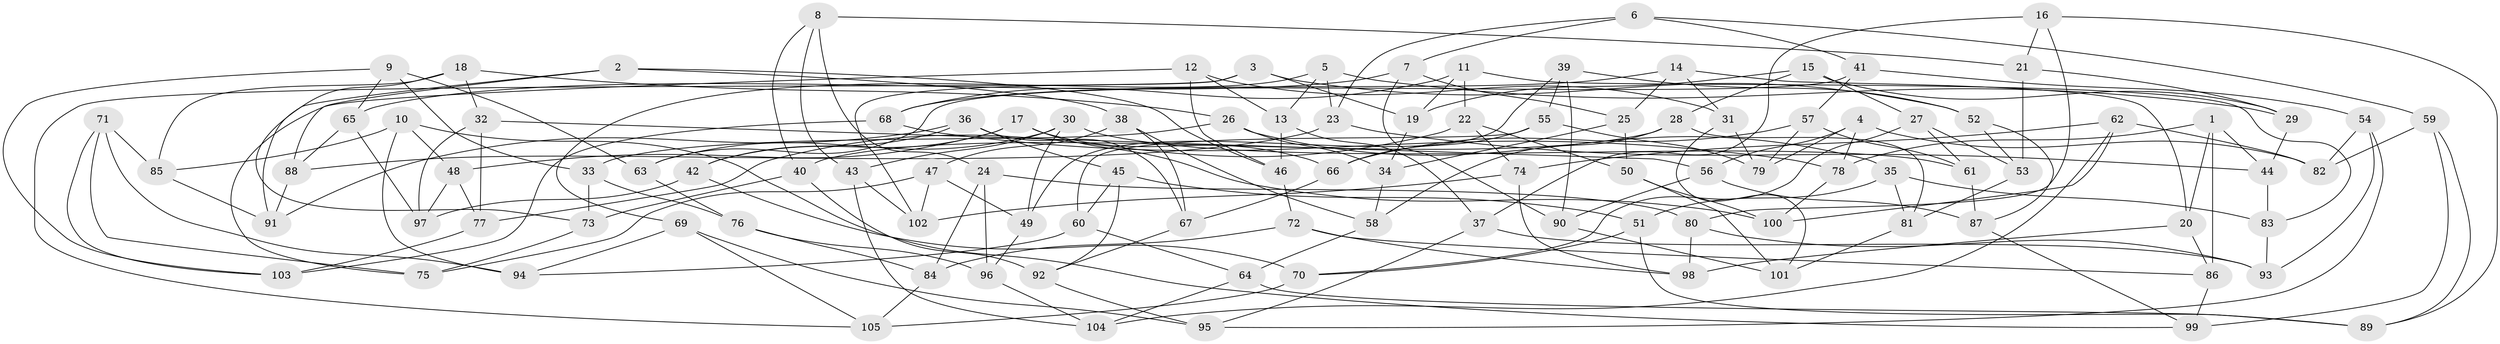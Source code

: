 // coarse degree distribution, {4: 0.463768115942029, 5: 0.07246376811594203, 6: 0.4492753623188406, 3: 0.014492753623188406}
// Generated by graph-tools (version 1.1) at 2025/24/03/03/25 07:24:22]
// undirected, 105 vertices, 210 edges
graph export_dot {
graph [start="1"]
  node [color=gray90,style=filled];
  1;
  2;
  3;
  4;
  5;
  6;
  7;
  8;
  9;
  10;
  11;
  12;
  13;
  14;
  15;
  16;
  17;
  18;
  19;
  20;
  21;
  22;
  23;
  24;
  25;
  26;
  27;
  28;
  29;
  30;
  31;
  32;
  33;
  34;
  35;
  36;
  37;
  38;
  39;
  40;
  41;
  42;
  43;
  44;
  45;
  46;
  47;
  48;
  49;
  50;
  51;
  52;
  53;
  54;
  55;
  56;
  57;
  58;
  59;
  60;
  61;
  62;
  63;
  64;
  65;
  66;
  67;
  68;
  69;
  70;
  71;
  72;
  73;
  74;
  75;
  76;
  77;
  78;
  79;
  80;
  81;
  82;
  83;
  84;
  85;
  86;
  87;
  88;
  89;
  90;
  91;
  92;
  93;
  94;
  95;
  96;
  97;
  98;
  99;
  100;
  101;
  102;
  103;
  104;
  105;
  1 -- 20;
  1 -- 78;
  1 -- 86;
  1 -- 44;
  2 -- 38;
  2 -- 46;
  2 -- 88;
  2 -- 91;
  3 -- 105;
  3 -- 52;
  3 -- 102;
  3 -- 19;
  4 -- 56;
  4 -- 78;
  4 -- 79;
  4 -- 82;
  5 -- 13;
  5 -- 69;
  5 -- 29;
  5 -- 23;
  6 -- 7;
  6 -- 41;
  6 -- 59;
  6 -- 23;
  7 -- 65;
  7 -- 25;
  7 -- 90;
  8 -- 40;
  8 -- 43;
  8 -- 21;
  8 -- 24;
  9 -- 63;
  9 -- 103;
  9 -- 33;
  9 -- 65;
  10 -- 99;
  10 -- 48;
  10 -- 85;
  10 -- 94;
  11 -- 19;
  11 -- 22;
  11 -- 68;
  11 -- 83;
  12 -- 75;
  12 -- 31;
  12 -- 46;
  12 -- 13;
  13 -- 46;
  13 -- 37;
  14 -- 31;
  14 -- 68;
  14 -- 25;
  14 -- 20;
  15 -- 28;
  15 -- 29;
  15 -- 19;
  15 -- 27;
  16 -- 80;
  16 -- 21;
  16 -- 37;
  16 -- 89;
  17 -- 66;
  17 -- 48;
  17 -- 42;
  17 -- 100;
  18 -- 26;
  18 -- 32;
  18 -- 85;
  18 -- 73;
  19 -- 34;
  20 -- 98;
  20 -- 86;
  21 -- 53;
  21 -- 29;
  22 -- 74;
  22 -- 77;
  22 -- 50;
  23 -- 88;
  23 -- 44;
  24 -- 96;
  24 -- 80;
  24 -- 84;
  25 -- 50;
  25 -- 34;
  26 -- 33;
  26 -- 35;
  26 -- 34;
  27 -- 53;
  27 -- 61;
  27 -- 70;
  28 -- 58;
  28 -- 40;
  28 -- 81;
  29 -- 44;
  30 -- 61;
  30 -- 43;
  30 -- 49;
  30 -- 63;
  31 -- 101;
  31 -- 79;
  32 -- 77;
  32 -- 56;
  32 -- 97;
  33 -- 76;
  33 -- 73;
  34 -- 58;
  35 -- 51;
  35 -- 83;
  35 -- 81;
  36 -- 45;
  36 -- 91;
  36 -- 42;
  36 -- 67;
  37 -- 93;
  37 -- 95;
  38 -- 67;
  38 -- 47;
  38 -- 58;
  39 -- 52;
  39 -- 55;
  39 -- 49;
  39 -- 90;
  40 -- 73;
  40 -- 92;
  41 -- 57;
  41 -- 54;
  41 -- 63;
  42 -- 70;
  42 -- 97;
  43 -- 102;
  43 -- 104;
  44 -- 83;
  45 -- 51;
  45 -- 92;
  45 -- 60;
  46 -- 72;
  47 -- 75;
  47 -- 102;
  47 -- 49;
  48 -- 77;
  48 -- 97;
  49 -- 96;
  50 -- 101;
  50 -- 100;
  51 -- 70;
  51 -- 89;
  52 -- 87;
  52 -- 53;
  53 -- 81;
  54 -- 82;
  54 -- 95;
  54 -- 93;
  55 -- 79;
  55 -- 60;
  55 -- 66;
  56 -- 87;
  56 -- 90;
  57 -- 79;
  57 -- 61;
  57 -- 66;
  58 -- 64;
  59 -- 82;
  59 -- 89;
  59 -- 99;
  60 -- 64;
  60 -- 94;
  61 -- 87;
  62 -- 100;
  62 -- 104;
  62 -- 82;
  62 -- 74;
  63 -- 76;
  64 -- 104;
  64 -- 89;
  65 -- 97;
  65 -- 88;
  66 -- 67;
  67 -- 92;
  68 -- 78;
  68 -- 103;
  69 -- 105;
  69 -- 94;
  69 -- 95;
  70 -- 105;
  71 -- 94;
  71 -- 75;
  71 -- 103;
  71 -- 85;
  72 -- 86;
  72 -- 98;
  72 -- 84;
  73 -- 75;
  74 -- 102;
  74 -- 98;
  76 -- 84;
  76 -- 96;
  77 -- 103;
  78 -- 100;
  80 -- 93;
  80 -- 98;
  81 -- 101;
  83 -- 93;
  84 -- 105;
  85 -- 91;
  86 -- 99;
  87 -- 99;
  88 -- 91;
  90 -- 101;
  92 -- 95;
  96 -- 104;
}
